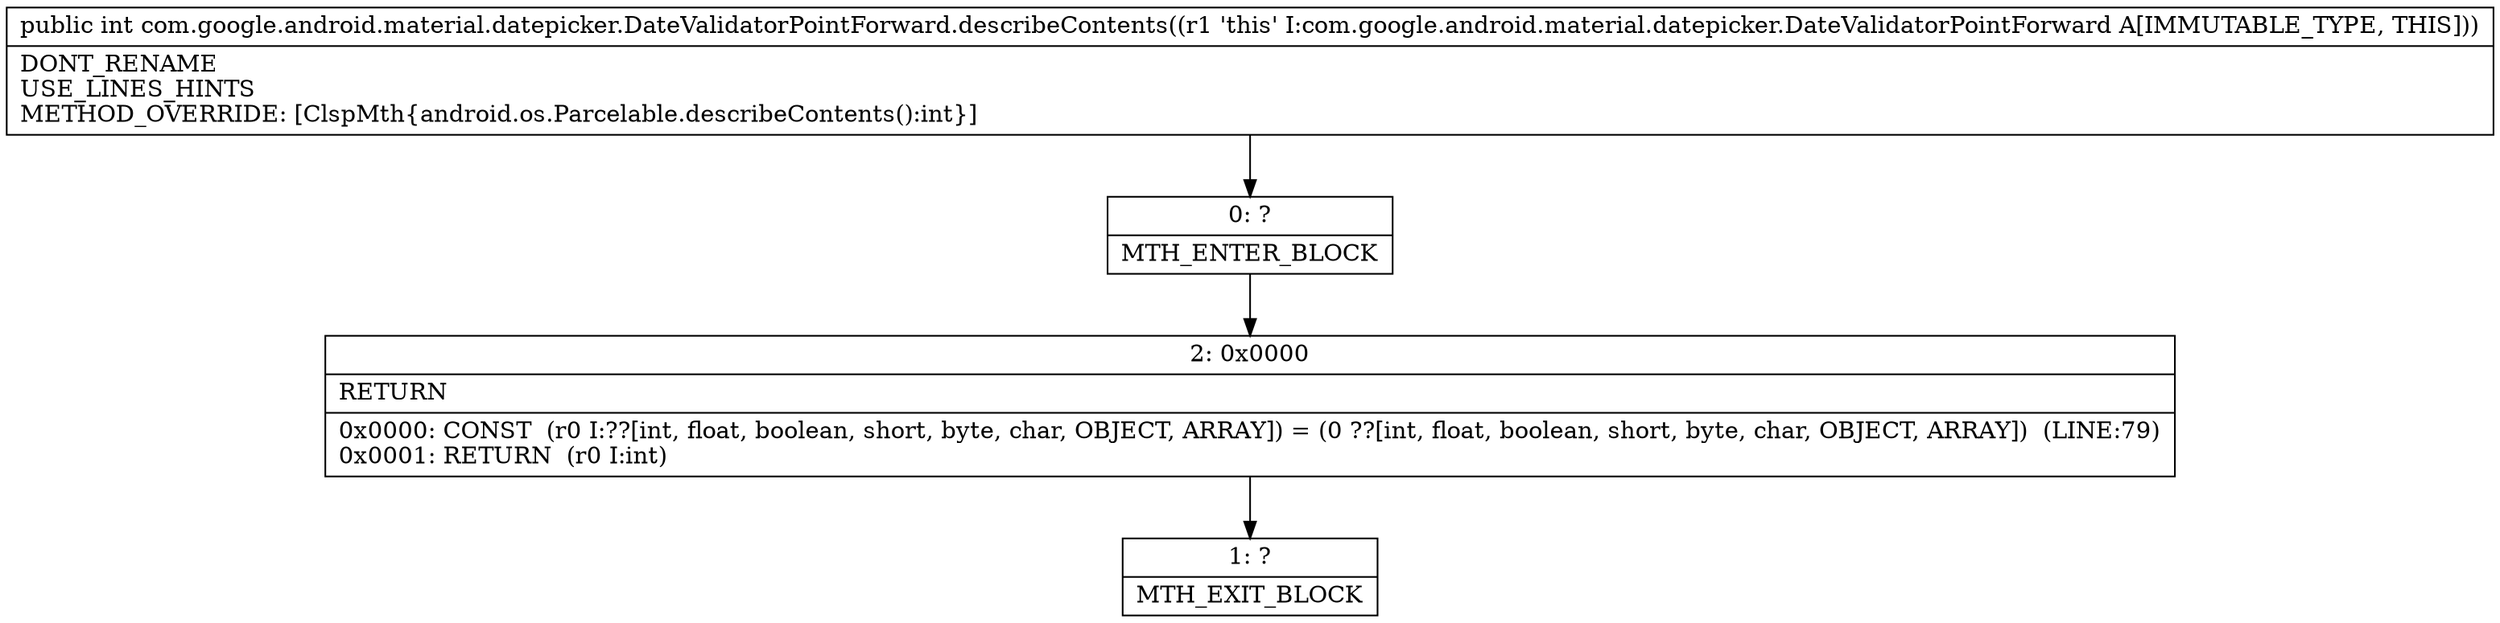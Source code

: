 digraph "CFG forcom.google.android.material.datepicker.DateValidatorPointForward.describeContents()I" {
Node_0 [shape=record,label="{0\:\ ?|MTH_ENTER_BLOCK\l}"];
Node_2 [shape=record,label="{2\:\ 0x0000|RETURN\l|0x0000: CONST  (r0 I:??[int, float, boolean, short, byte, char, OBJECT, ARRAY]) = (0 ??[int, float, boolean, short, byte, char, OBJECT, ARRAY])  (LINE:79)\l0x0001: RETURN  (r0 I:int) \l}"];
Node_1 [shape=record,label="{1\:\ ?|MTH_EXIT_BLOCK\l}"];
MethodNode[shape=record,label="{public int com.google.android.material.datepicker.DateValidatorPointForward.describeContents((r1 'this' I:com.google.android.material.datepicker.DateValidatorPointForward A[IMMUTABLE_TYPE, THIS]))  | DONT_RENAME\lUSE_LINES_HINTS\lMETHOD_OVERRIDE: [ClspMth\{android.os.Parcelable.describeContents():int\}]\l}"];
MethodNode -> Node_0;Node_0 -> Node_2;
Node_2 -> Node_1;
}

